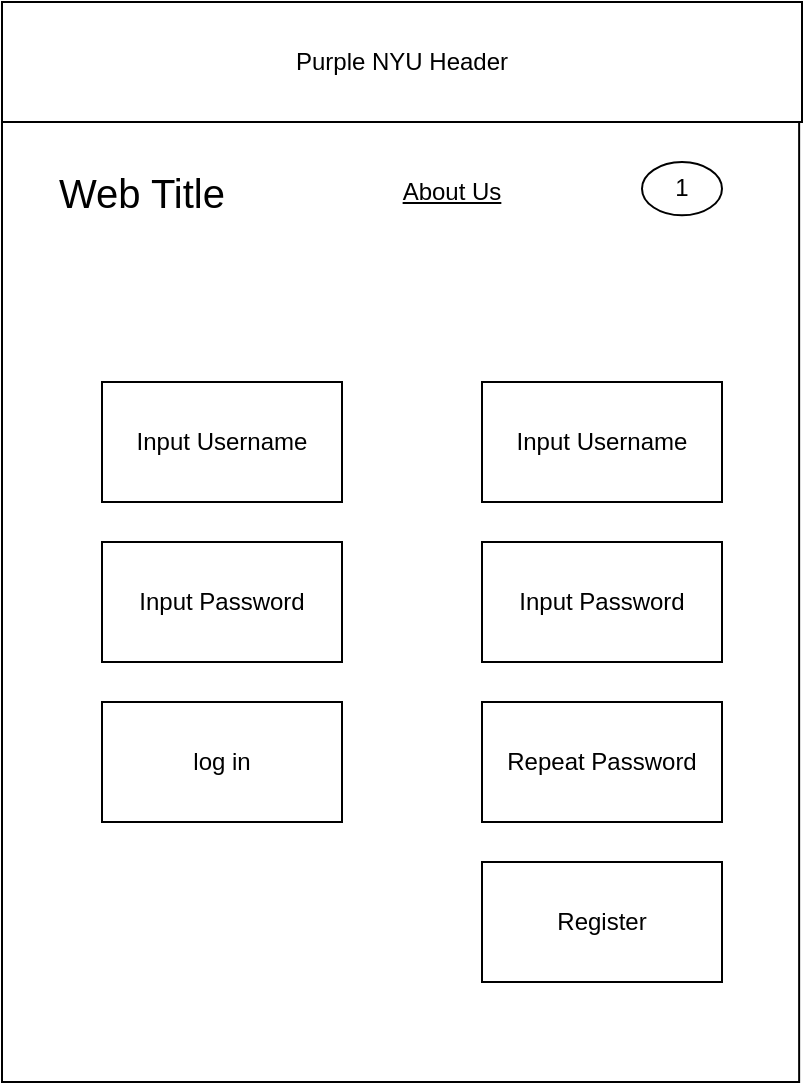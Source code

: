 <mxfile version="16.6.2" type="google"><diagram id="vwjdeB_h18_YFzJ7qaxi" name="Page-1"><mxGraphModel dx="1343" dy="832" grid="1" gridSize="10" guides="1" tooltips="1" connect="1" arrows="1" fold="1" page="1" pageScale="1" pageWidth="850" pageHeight="1100" math="0" shadow="0"><root><mxCell id="0"/><mxCell id="1" parent="0"/><mxCell id="kA7K2zLpX1DAkIaV_lY8-2" value="" style="rounded=0;whiteSpace=wrap;html=1;" vertex="1" parent="1"><mxGeometry x="200" y="80" width="398.57" height="540" as="geometry"/></mxCell><mxCell id="kA7K2zLpX1DAkIaV_lY8-3" value="Purple NYU Header" style="rounded=0;whiteSpace=wrap;html=1;" vertex="1" parent="1"><mxGeometry x="200" y="80" width="400" height="60" as="geometry"/></mxCell><mxCell id="kA7K2zLpX1DAkIaV_lY8-4" value="Web Title" style="text;html=1;strokeColor=none;fillColor=none;align=center;verticalAlign=middle;whiteSpace=wrap;rounded=0;fontSize=20;" vertex="1" parent="1"><mxGeometry x="220" y="160" width="100" height="30" as="geometry"/></mxCell><mxCell id="kA7K2zLpX1DAkIaV_lY8-5" value="&lt;u&gt;About Us&lt;/u&gt;" style="text;html=1;strokeColor=none;fillColor=none;align=center;verticalAlign=middle;whiteSpace=wrap;rounded=0;fontSize=12;" vertex="1" parent="1"><mxGeometry x="395" y="160" width="60" height="30" as="geometry"/></mxCell><mxCell id="kA7K2zLpX1DAkIaV_lY8-13" value="1" style="ellipse;whiteSpace=wrap;html=1;" vertex="1" parent="1"><mxGeometry x="520" y="160" width="40" height="26.67" as="geometry"/></mxCell><mxCell id="kA7K2zLpX1DAkIaV_lY8-14" value="Input Password" style="rounded=0;whiteSpace=wrap;html=1;" vertex="1" parent="1"><mxGeometry x="250" y="350" width="120" height="60" as="geometry"/></mxCell><mxCell id="kA7K2zLpX1DAkIaV_lY8-15" value="Input Username" style="rounded=0;whiteSpace=wrap;html=1;" vertex="1" parent="1"><mxGeometry x="250" y="270" width="120" height="60" as="geometry"/></mxCell><mxCell id="kA7K2zLpX1DAkIaV_lY8-16" value="Input Username" style="rounded=0;whiteSpace=wrap;html=1;" vertex="1" parent="1"><mxGeometry x="440" y="270" width="120" height="60" as="geometry"/></mxCell><mxCell id="kA7K2zLpX1DAkIaV_lY8-17" value="log in" style="rounded=0;whiteSpace=wrap;html=1;" vertex="1" parent="1"><mxGeometry x="250" y="430" width="120" height="60" as="geometry"/></mxCell><mxCell id="kA7K2zLpX1DAkIaV_lY8-18" value="Input Password" style="rounded=0;whiteSpace=wrap;html=1;" vertex="1" parent="1"><mxGeometry x="440" y="350" width="120" height="60" as="geometry"/></mxCell><mxCell id="kA7K2zLpX1DAkIaV_lY8-19" value="Register" style="rounded=0;whiteSpace=wrap;html=1;" vertex="1" parent="1"><mxGeometry x="440" y="510" width="120" height="60" as="geometry"/></mxCell><mxCell id="kA7K2zLpX1DAkIaV_lY8-20" value="Repeat Password" style="rounded=0;whiteSpace=wrap;html=1;" vertex="1" parent="1"><mxGeometry x="440" y="430" width="120" height="60" as="geometry"/></mxCell></root></mxGraphModel></diagram></mxfile>